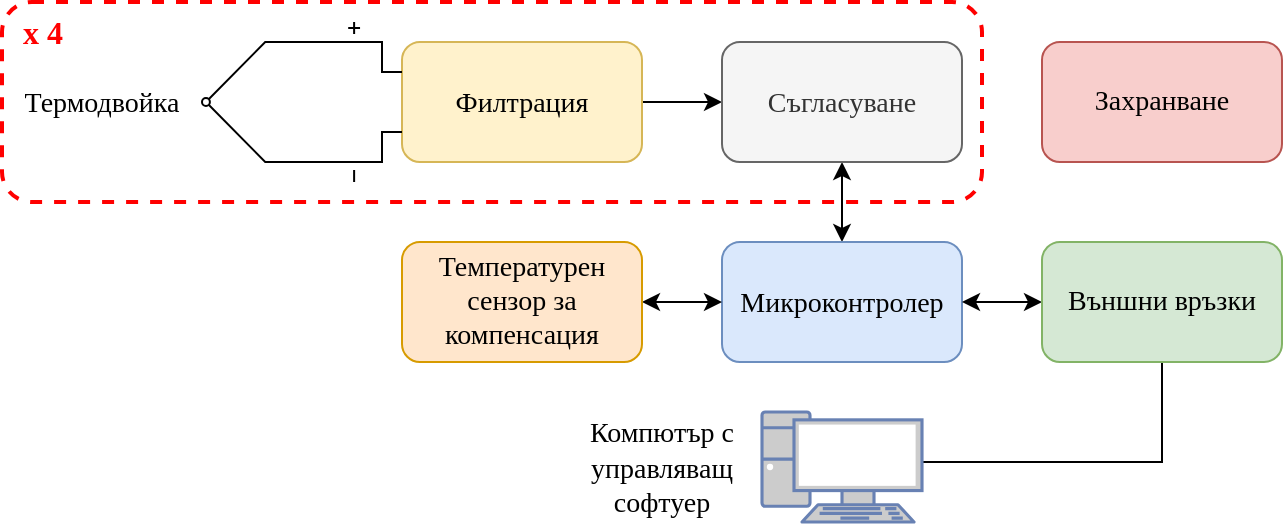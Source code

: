 <mxfile version="24.5.3" type="google">
  <diagram name="Page-1" id="oLcbjpjZ1H2D2bKQeuFw">
    <mxGraphModel grid="1" page="1" gridSize="10" guides="1" tooltips="1" connect="1" arrows="1" fold="1" pageScale="1" pageWidth="850" pageHeight="1100" math="0" shadow="0">
      <root>
        <mxCell id="0" />
        <mxCell id="1" parent="0" />
        <mxCell id="ftg2zmRQNGyVzapObcbN-1" style="edgeStyle=orthogonalEdgeStyle;rounded=0;orthogonalLoop=1;jettySize=auto;html=1;entryX=0;entryY=0.5;entryDx=0;entryDy=0;" edge="1" parent="1" source="ftg2zmRQNGyVzapObcbN-2" target="ftg2zmRQNGyVzapObcbN-9">
          <mxGeometry relative="1" as="geometry" />
        </mxCell>
        <mxCell id="ftg2zmRQNGyVzapObcbN-2" value="&lt;div&gt;&lt;font face=&quot;Times New Roman&quot;&gt;Филтрация&lt;/font&gt;&lt;/div&gt;" style="rounded=1;whiteSpace=wrap;html=1;fontSize=14;fillColor=#fff2cc;strokeColor=#d6b656;" vertex="1" parent="1">
          <mxGeometry x="210" y="180" width="120" height="60" as="geometry" />
        </mxCell>
        <mxCell id="ftg2zmRQNGyVzapObcbN-6" value="&lt;font face=&quot;Times New Roman&quot;&gt;Термодвойка&lt;/font&gt;" style="text;html=1;strokeColor=none;fillColor=none;align=center;verticalAlign=middle;whiteSpace=wrap;rounded=0;fontSize=14;" vertex="1" parent="1">
          <mxGeometry x="30" y="195" width="60" height="30" as="geometry" />
        </mxCell>
        <mxCell id="ftg2zmRQNGyVzapObcbN-7" value="Захранване" style="rounded=1;whiteSpace=wrap;html=1;fontFamily=Times New Roman;fontSize=14;fillColor=#f8cecc;strokeColor=#b85450;" vertex="1" parent="1">
          <mxGeometry x="530" y="180" width="120" height="60" as="geometry" />
        </mxCell>
        <mxCell id="ftg2zmRQNGyVzapObcbN-8" style="edgeStyle=orthogonalEdgeStyle;rounded=0;orthogonalLoop=1;jettySize=auto;html=1;entryX=0.5;entryY=0;entryDx=0;entryDy=0;startArrow=classic;startFill=1;" edge="1" parent="1" source="ftg2zmRQNGyVzapObcbN-9" target="ftg2zmRQNGyVzapObcbN-12">
          <mxGeometry relative="1" as="geometry" />
        </mxCell>
        <mxCell id="ftg2zmRQNGyVzapObcbN-9" value="&lt;div&gt;&lt;font face=&quot;Times New Roman&quot;&gt;Съгласуване&lt;/font&gt;&lt;/div&gt;" style="rounded=1;whiteSpace=wrap;html=1;fontSize=14;fillColor=#f5f5f5;fontColor=#333333;strokeColor=#666666;" vertex="1" parent="1">
          <mxGeometry x="370" y="180" width="120" height="60" as="geometry" />
        </mxCell>
        <mxCell id="ftg2zmRQNGyVzapObcbN-12" value="&lt;div&gt;&lt;font face=&quot;Times New Roman&quot;&gt;Микроконтролер&lt;/font&gt;&lt;/div&gt;" style="rounded=1;whiteSpace=wrap;html=1;fontSize=14;fillColor=#dae8fc;strokeColor=#6c8ebf;" vertex="1" parent="1">
          <mxGeometry x="370" y="280" width="120" height="60" as="geometry" />
        </mxCell>
        <mxCell id="ftg2zmRQNGyVzapObcbN-23" style="edgeStyle=orthogonalEdgeStyle;rounded=0;orthogonalLoop=1;jettySize=auto;html=1;entryX=1;entryY=0.5;entryDx=0;entryDy=0;startArrow=classic;startFill=1;" edge="1" parent="1" source="ftg2zmRQNGyVzapObcbN-16" target="ftg2zmRQNGyVzapObcbN-12">
          <mxGeometry relative="1" as="geometry" />
        </mxCell>
        <mxCell id="ftg2zmRQNGyVzapObcbN-25" style="edgeStyle=orthogonalEdgeStyle;rounded=0;orthogonalLoop=1;jettySize=auto;html=1;endArrow=none;endFill=0;startArrow=none;startFill=0;" edge="1" parent="1" source="ftg2zmRQNGyVzapObcbN-16" target="ftg2zmRQNGyVzapObcbN-24">
          <mxGeometry relative="1" as="geometry">
            <Array as="points">
              <mxPoint x="590" y="390" />
            </Array>
          </mxGeometry>
        </mxCell>
        <mxCell id="ftg2zmRQNGyVzapObcbN-16" value="&lt;div&gt;Външни връзки&lt;/div&gt;" style="rounded=1;whiteSpace=wrap;html=1;fontFamily=Times New Roman;fontSize=14;fillColor=#d5e8d4;strokeColor=#82b366;" vertex="1" parent="1">
          <mxGeometry x="530" y="280" width="120" height="60" as="geometry" />
        </mxCell>
        <mxCell id="ftg2zmRQNGyVzapObcbN-18" style="edgeStyle=orthogonalEdgeStyle;rounded=0;orthogonalLoop=1;jettySize=auto;html=1;exitX=0.125;exitY=0;exitDx=0;exitDy=0;exitPerimeter=0;entryX=0;entryY=0.25;entryDx=0;entryDy=0;endArrow=none;endFill=0;" edge="1" parent="1" source="ftg2zmRQNGyVzapObcbN-17" target="ftg2zmRQNGyVzapObcbN-2">
          <mxGeometry relative="1" as="geometry">
            <Array as="points">
              <mxPoint x="200" y="180" />
              <mxPoint x="200" y="195" />
            </Array>
          </mxGeometry>
        </mxCell>
        <mxCell id="ftg2zmRQNGyVzapObcbN-19" style="edgeStyle=orthogonalEdgeStyle;rounded=0;orthogonalLoop=1;jettySize=auto;html=1;exitX=0.875;exitY=0;exitDx=0;exitDy=0;exitPerimeter=0;entryX=0;entryY=0.75;entryDx=0;entryDy=0;endArrow=none;endFill=0;" edge="1" parent="1" source="ftg2zmRQNGyVzapObcbN-17" target="ftg2zmRQNGyVzapObcbN-2">
          <mxGeometry relative="1" as="geometry">
            <Array as="points">
              <mxPoint x="200" y="240" />
              <mxPoint x="200" y="225" />
            </Array>
          </mxGeometry>
        </mxCell>
        <mxCell id="ftg2zmRQNGyVzapObcbN-17" value="" style="pointerEvents=1;verticalLabelPosition=bottom;shadow=0;dashed=0;align=center;html=1;verticalAlign=top;shape=mxgraph.electrical.miscellaneous.thermocouple;direction=south;" vertex="1" parent="1">
          <mxGeometry x="110" y="170" width="81" height="80" as="geometry" />
        </mxCell>
        <mxCell id="ftg2zmRQNGyVzapObcbN-22" style="edgeStyle=orthogonalEdgeStyle;rounded=0;orthogonalLoop=1;jettySize=auto;html=1;entryX=0;entryY=0.5;entryDx=0;entryDy=0;startArrow=classic;startFill=1;" edge="1" parent="1" source="ftg2zmRQNGyVzapObcbN-20" target="ftg2zmRQNGyVzapObcbN-12">
          <mxGeometry relative="1" as="geometry" />
        </mxCell>
        <mxCell id="ftg2zmRQNGyVzapObcbN-20" value="&lt;div&gt;Температурен сензор за компенсация&lt;/div&gt;" style="rounded=1;whiteSpace=wrap;html=1;fontSize=14;fillColor=#ffe6cc;strokeColor=#d79b00;fontFamily=Times New Roman;" vertex="1" parent="1">
          <mxGeometry x="210" y="280" width="120" height="60" as="geometry" />
        </mxCell>
        <mxCell id="ftg2zmRQNGyVzapObcbN-24" value="" style="fontColor=#0066CC;verticalAlign=top;verticalLabelPosition=bottom;labelPosition=center;align=center;html=1;outlineConnect=0;fillColor=#CCCCCC;strokeColor=#6881B3;gradientColor=none;gradientDirection=north;strokeWidth=2;shape=mxgraph.networks.pc;" vertex="1" parent="1">
          <mxGeometry x="390" y="365" width="80" height="55" as="geometry" />
        </mxCell>
        <mxCell id="ftg2zmRQNGyVzapObcbN-26" value="&lt;font face=&quot;Times New Roman&quot;&gt;Компютър с управляващ софтуер&lt;/font&gt;" style="text;html=1;strokeColor=none;fillColor=none;align=center;verticalAlign=middle;whiteSpace=wrap;rounded=0;fontSize=14;" vertex="1" parent="1">
          <mxGeometry x="300" y="377.5" width="80" height="30" as="geometry" />
        </mxCell>
        <mxCell id="ftg2zmRQNGyVzapObcbN-29" value="" style="rounded=1;whiteSpace=wrap;html=1;fillColor=none;strokeColor=#FF0000;dashed=1;align=left;verticalAlign=top;strokeWidth=2;fontColor=#ff0000;" vertex="1" parent="1">
          <mxGeometry x="10" y="160" width="490" height="100" as="geometry" />
        </mxCell>
        <mxCell id="ftg2zmRQNGyVzapObcbN-30" value="&lt;div style=&quot;font-size: 14px;&quot;&gt;&lt;font style=&quot;font-size: 16px;&quot; face=&quot;Times New Roman&quot;&gt;x 4&lt;/font&gt;&lt;/div&gt;" style="text;html=1;align=center;verticalAlign=middle;resizable=0;points=[];autosize=1;strokeColor=none;fillColor=none;fontFamily=Tahoma;fontSize=14;fontColor=#FF0000;fontStyle=1" vertex="1" parent="1">
          <mxGeometry x="10" y="160" width="40" height="30" as="geometry" />
        </mxCell>
      </root>
    </mxGraphModel>
  </diagram>
</mxfile>
